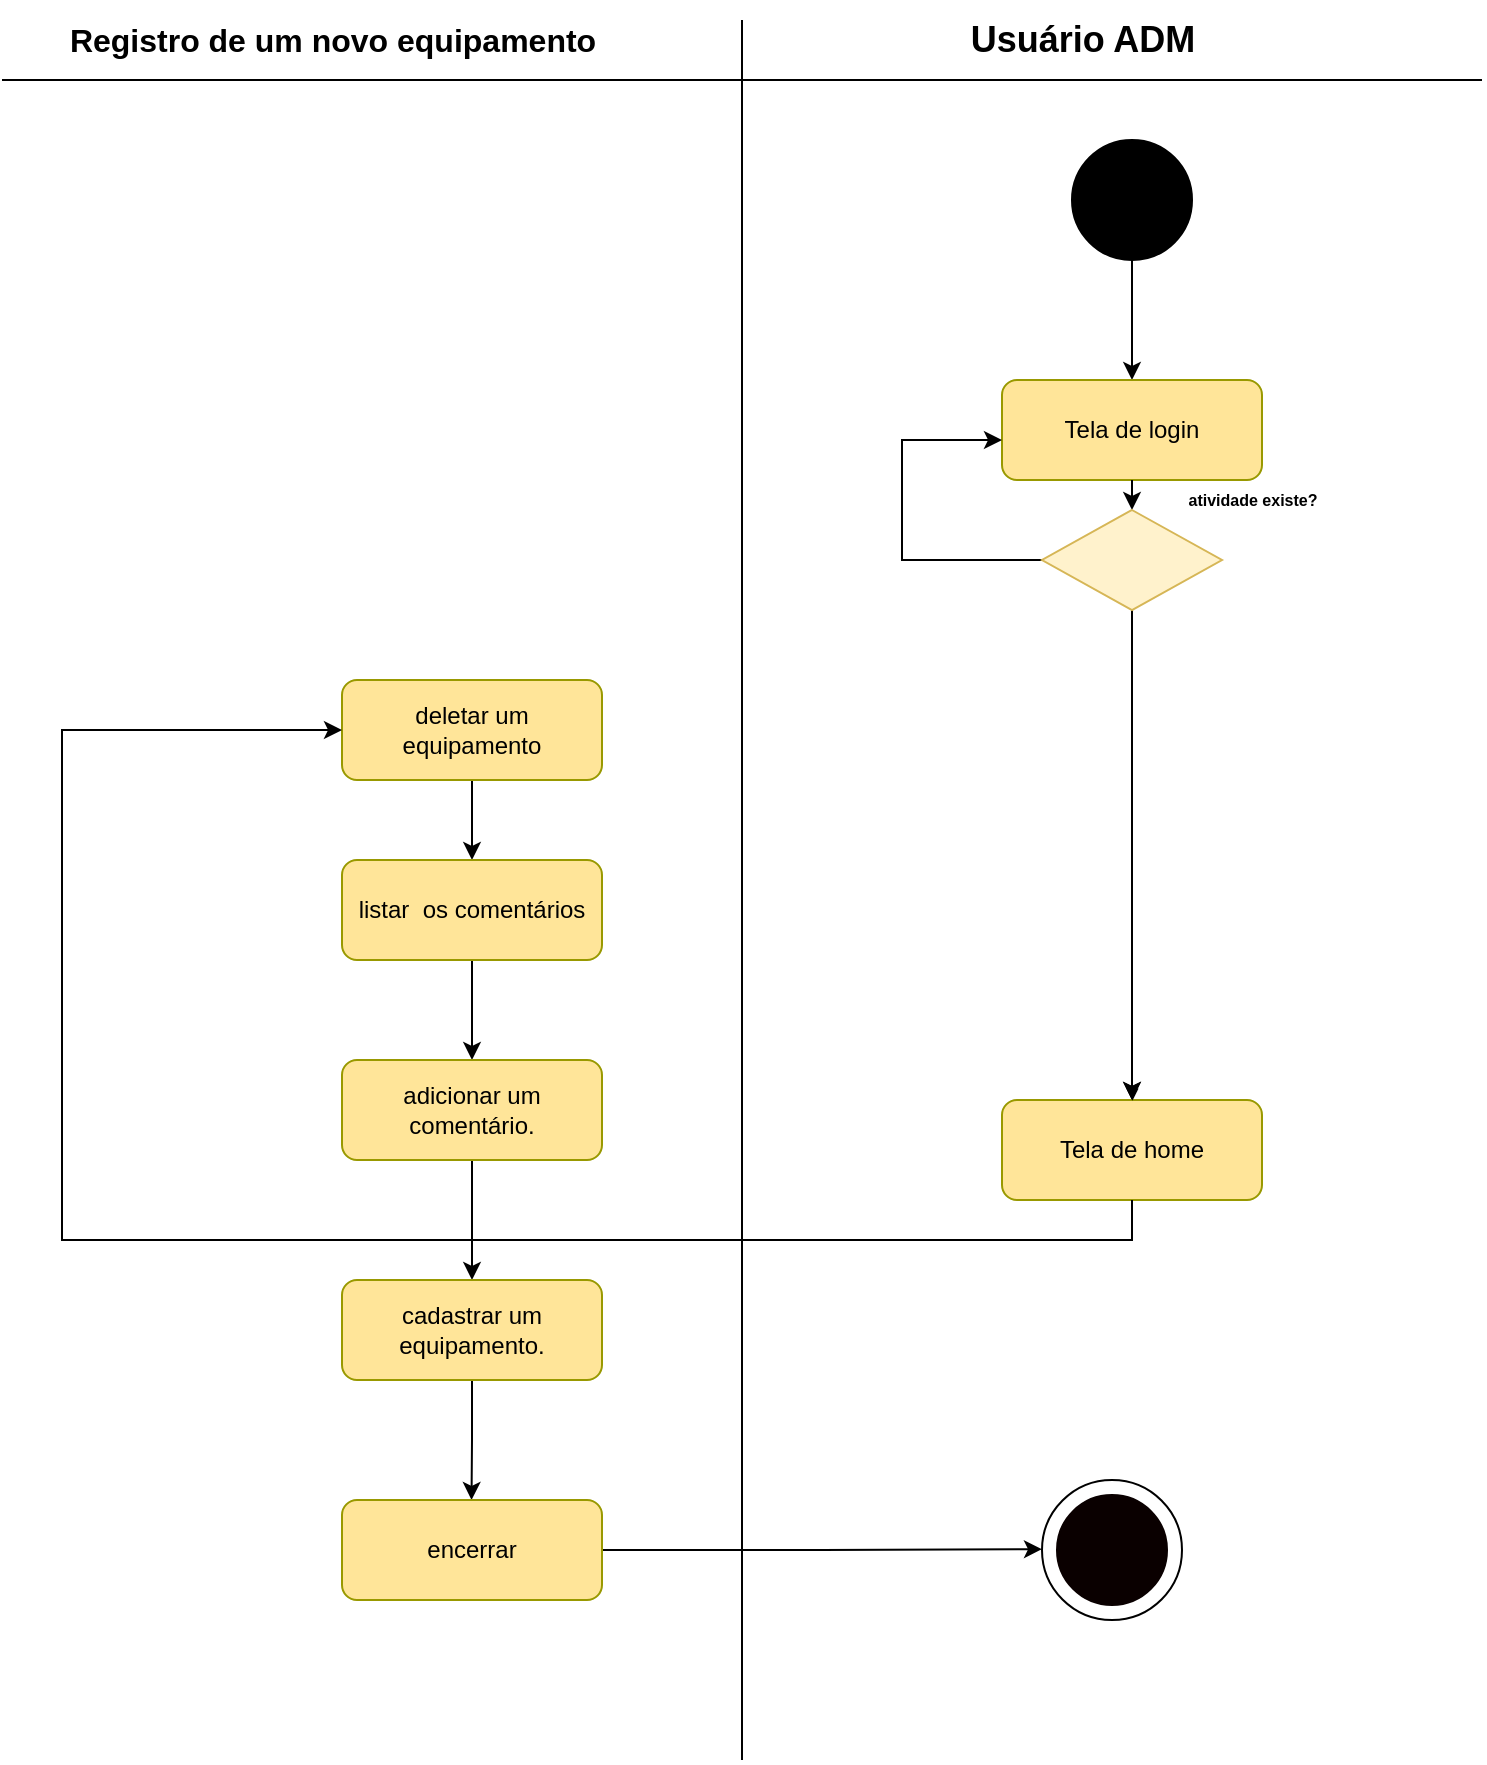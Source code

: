 <mxfile version="21.1.4" type="device">
  <diagram id="C5RBs43oDa-KdzZeNtuy" name="Page-1">
    <mxGraphModel dx="1434" dy="774" grid="1" gridSize="10" guides="1" tooltips="1" connect="1" arrows="1" fold="1" page="1" pageScale="1" pageWidth="827" pageHeight="1169" math="0" shadow="0">
      <root>
        <mxCell id="WIyWlLk6GJQsqaUBKTNV-0" />
        <mxCell id="WIyWlLk6GJQsqaUBKTNV-1" parent="WIyWlLk6GJQsqaUBKTNV-0" />
        <mxCell id="FR2SG5bf98K3dQZFKsS7-42" value="" style="endArrow=none;html=1;rounded=0;" edge="1" parent="WIyWlLk6GJQsqaUBKTNV-1">
          <mxGeometry width="50" height="50" relative="1" as="geometry">
            <mxPoint x="40" y="130" as="sourcePoint" />
            <mxPoint x="780" y="130" as="targetPoint" />
          </mxGeometry>
        </mxCell>
        <mxCell id="FR2SG5bf98K3dQZFKsS7-43" value="" style="endArrow=none;html=1;rounded=0;" edge="1" parent="WIyWlLk6GJQsqaUBKTNV-1">
          <mxGeometry width="50" height="50" relative="1" as="geometry">
            <mxPoint x="410" y="100" as="sourcePoint" />
            <mxPoint x="410" y="970" as="targetPoint" />
          </mxGeometry>
        </mxCell>
        <mxCell id="FR2SG5bf98K3dQZFKsS7-44" value="&lt;b&gt;&lt;font style=&quot;font-size: 18px;&quot;&gt;Usuário ADM&lt;/font&gt;&lt;/b&gt;" style="text;html=1;align=center;verticalAlign=middle;resizable=0;points=[];autosize=1;strokeColor=none;fillColor=none;" vertex="1" parent="WIyWlLk6GJQsqaUBKTNV-1">
          <mxGeometry x="510" y="90" width="140" height="40" as="geometry" />
        </mxCell>
        <mxCell id="FR2SG5bf98K3dQZFKsS7-45" value="&lt;b&gt;&lt;font style=&quot;font-size: 16px;&quot;&gt;Registro de um novo equipamento&lt;/font&gt;&lt;/b&gt;" style="text;html=1;align=center;verticalAlign=middle;resizable=0;points=[];autosize=1;strokeColor=none;fillColor=none;" vertex="1" parent="WIyWlLk6GJQsqaUBKTNV-1">
          <mxGeometry x="60" y="95" width="290" height="30" as="geometry" />
        </mxCell>
        <mxCell id="FR2SG5bf98K3dQZFKsS7-46" style="edgeStyle=orthogonalEdgeStyle;rounded=0;orthogonalLoop=1;jettySize=auto;html=1;exitX=0.5;exitY=1;exitDx=0;exitDy=0;strokeWidth=1;" edge="1" parent="WIyWlLk6GJQsqaUBKTNV-1" source="FR2SG5bf98K3dQZFKsS7-47">
          <mxGeometry relative="1" as="geometry">
            <mxPoint x="605" y="280" as="targetPoint" />
          </mxGeometry>
        </mxCell>
        <mxCell id="FR2SG5bf98K3dQZFKsS7-47" value="" style="ellipse;whiteSpace=wrap;html=1;aspect=fixed;fillColor=#000000;" vertex="1" parent="WIyWlLk6GJQsqaUBKTNV-1">
          <mxGeometry x="575" y="160" width="60" height="60" as="geometry" />
        </mxCell>
        <mxCell id="FR2SG5bf98K3dQZFKsS7-48" style="edgeStyle=orthogonalEdgeStyle;rounded=0;orthogonalLoop=1;jettySize=auto;html=1;exitX=0.5;exitY=1;exitDx=0;exitDy=0;strokeWidth=1;entryX=0.5;entryY=0;entryDx=0;entryDy=0;" edge="1" parent="WIyWlLk6GJQsqaUBKTNV-1" source="FR2SG5bf98K3dQZFKsS7-81" target="FR2SG5bf98K3dQZFKsS7-52">
          <mxGeometry relative="1" as="geometry">
            <mxPoint x="605.353" y="470" as="targetPoint" />
          </mxGeometry>
        </mxCell>
        <mxCell id="FR2SG5bf98K3dQZFKsS7-50" value="Tela de login" style="rounded=1;whiteSpace=wrap;html=1;perimeterSpacing=0;strokeColor=#999900;fillColor=#FFE599;" vertex="1" parent="WIyWlLk6GJQsqaUBKTNV-1">
          <mxGeometry x="540" y="280" width="130" height="50" as="geometry" />
        </mxCell>
        <mxCell id="FR2SG5bf98K3dQZFKsS7-52" value="Tela de home" style="rounded=1;whiteSpace=wrap;html=1;perimeterSpacing=0;strokeColor=#999900;fillColor=#FFE599;" vertex="1" parent="WIyWlLk6GJQsqaUBKTNV-1">
          <mxGeometry x="540" y="640" width="130" height="50" as="geometry" />
        </mxCell>
        <mxCell id="FR2SG5bf98K3dQZFKsS7-54" style="edgeStyle=orthogonalEdgeStyle;rounded=0;orthogonalLoop=1;jettySize=auto;html=1;exitX=0.5;exitY=1;exitDx=0;exitDy=0;entryX=0.5;entryY=0;entryDx=0;entryDy=0;strokeWidth=1;" edge="1" parent="WIyWlLk6GJQsqaUBKTNV-1" source="FR2SG5bf98K3dQZFKsS7-55" target="FR2SG5bf98K3dQZFKsS7-57">
          <mxGeometry relative="1" as="geometry" />
        </mxCell>
        <mxCell id="FR2SG5bf98K3dQZFKsS7-55" value="deletar um equipamento" style="rounded=1;whiteSpace=wrap;html=1;perimeterSpacing=0;strokeColor=#999900;fillColor=#FFE599;" vertex="1" parent="WIyWlLk6GJQsqaUBKTNV-1">
          <mxGeometry x="210" y="430" width="130" height="50" as="geometry" />
        </mxCell>
        <mxCell id="FR2SG5bf98K3dQZFKsS7-56" style="edgeStyle=orthogonalEdgeStyle;rounded=0;orthogonalLoop=1;jettySize=auto;html=1;exitX=0.5;exitY=1;exitDx=0;exitDy=0;entryX=0.5;entryY=0;entryDx=0;entryDy=0;strokeWidth=1;" edge="1" parent="WIyWlLk6GJQsqaUBKTNV-1" source="FR2SG5bf98K3dQZFKsS7-57" target="FR2SG5bf98K3dQZFKsS7-59">
          <mxGeometry relative="1" as="geometry" />
        </mxCell>
        <mxCell id="FR2SG5bf98K3dQZFKsS7-57" value="listar&amp;nbsp; os comentários" style="rounded=1;whiteSpace=wrap;html=1;perimeterSpacing=0;strokeColor=#999900;fillColor=#FFE599;" vertex="1" parent="WIyWlLk6GJQsqaUBKTNV-1">
          <mxGeometry x="210" y="520" width="130" height="50" as="geometry" />
        </mxCell>
        <mxCell id="FR2SG5bf98K3dQZFKsS7-58" style="edgeStyle=orthogonalEdgeStyle;rounded=0;orthogonalLoop=1;jettySize=auto;html=1;exitX=0.5;exitY=1;exitDx=0;exitDy=0;entryX=0.5;entryY=0;entryDx=0;entryDy=0;strokeWidth=1;" edge="1" parent="WIyWlLk6GJQsqaUBKTNV-1" source="FR2SG5bf98K3dQZFKsS7-59" target="FR2SG5bf98K3dQZFKsS7-73">
          <mxGeometry relative="1" as="geometry" />
        </mxCell>
        <mxCell id="FR2SG5bf98K3dQZFKsS7-59" value="adicionar um comentário." style="rounded=1;whiteSpace=wrap;html=1;perimeterSpacing=0;strokeColor=#999900;fillColor=#FFE599;" vertex="1" parent="WIyWlLk6GJQsqaUBKTNV-1">
          <mxGeometry x="210" y="620" width="130" height="50" as="geometry" />
        </mxCell>
        <mxCell id="FR2SG5bf98K3dQZFKsS7-60" style="edgeStyle=orthogonalEdgeStyle;rounded=0;orthogonalLoop=1;jettySize=auto;html=1;exitX=0.5;exitY=1;exitDx=0;exitDy=0;entryX=0.5;entryY=0;entryDx=0;entryDy=0;strokeWidth=0;" edge="1" parent="WIyWlLk6GJQsqaUBKTNV-1">
          <mxGeometry relative="1" as="geometry">
            <mxPoint x="605" y="610" as="sourcePoint" />
            <mxPoint x="605" y="640" as="targetPoint" />
          </mxGeometry>
        </mxCell>
        <mxCell id="FR2SG5bf98K3dQZFKsS7-61" style="edgeStyle=orthogonalEdgeStyle;rounded=0;orthogonalLoop=1;jettySize=auto;html=1;exitX=0.5;exitY=1;exitDx=0;exitDy=0;entryX=0.5;entryY=0;entryDx=0;entryDy=0;" edge="1" parent="WIyWlLk6GJQsqaUBKTNV-1">
          <mxGeometry relative="1" as="geometry">
            <mxPoint x="605" y="610" as="sourcePoint" />
            <mxPoint x="605" y="640" as="targetPoint" />
          </mxGeometry>
        </mxCell>
        <mxCell id="FR2SG5bf98K3dQZFKsS7-63" style="edgeStyle=orthogonalEdgeStyle;rounded=0;orthogonalLoop=1;jettySize=auto;html=1;exitX=0.5;exitY=1;exitDx=0;exitDy=0;entryX=0;entryY=0.5;entryDx=0;entryDy=0;" edge="1" parent="WIyWlLk6GJQsqaUBKTNV-1" target="FR2SG5bf98K3dQZFKsS7-55">
          <mxGeometry relative="1" as="geometry">
            <mxPoint x="100" y="550" as="targetPoint" />
            <Array as="points">
              <mxPoint x="605" y="710" />
              <mxPoint x="70" y="710" />
              <mxPoint x="70" y="455" />
            </Array>
            <mxPoint x="605" y="690" as="sourcePoint" />
          </mxGeometry>
        </mxCell>
        <mxCell id="FR2SG5bf98K3dQZFKsS7-66" value="&lt;b style=&quot;font-size: 8px;&quot;&gt;atividade existe?&lt;/b&gt;" style="text;html=1;align=center;verticalAlign=middle;resizable=0;points=[];autosize=1;strokeColor=none;fillColor=none;fontSize=8;" vertex="1" parent="WIyWlLk6GJQsqaUBKTNV-1">
          <mxGeometry x="620" y="330" width="90" height="20" as="geometry" />
        </mxCell>
        <mxCell id="FR2SG5bf98K3dQZFKsS7-69" value="" style="ellipse;whiteSpace=wrap;html=1;aspect=fixed;" vertex="1" parent="WIyWlLk6GJQsqaUBKTNV-1">
          <mxGeometry x="560" y="830" width="70" height="70" as="geometry" />
        </mxCell>
        <mxCell id="FR2SG5bf98K3dQZFKsS7-70" value="" style="ellipse;whiteSpace=wrap;html=1;aspect=fixed;strokeColor=#0A0000;fillColor=#0A0000;" vertex="1" parent="WIyWlLk6GJQsqaUBKTNV-1">
          <mxGeometry x="567.5" y="837.5" width="55" height="55" as="geometry" />
        </mxCell>
        <mxCell id="FR2SG5bf98K3dQZFKsS7-71" style="edgeStyle=orthogonalEdgeStyle;rounded=0;orthogonalLoop=1;jettySize=auto;html=1;exitX=0.5;exitY=1;exitDx=0;exitDy=0;" edge="1" parent="WIyWlLk6GJQsqaUBKTNV-1" source="FR2SG5bf98K3dQZFKsS7-73">
          <mxGeometry relative="1" as="geometry">
            <mxPoint x="274.765" y="840" as="targetPoint" />
          </mxGeometry>
        </mxCell>
        <mxCell id="FR2SG5bf98K3dQZFKsS7-73" value="cadastrar um equipamento." style="rounded=1;whiteSpace=wrap;html=1;perimeterSpacing=0;strokeColor=#999900;fillColor=#FFE599;" vertex="1" parent="WIyWlLk6GJQsqaUBKTNV-1">
          <mxGeometry x="210" y="730" width="130" height="50" as="geometry" />
        </mxCell>
        <mxCell id="FR2SG5bf98K3dQZFKsS7-74" style="edgeStyle=orthogonalEdgeStyle;rounded=0;orthogonalLoop=1;jettySize=auto;html=1;exitX=1;exitY=0.5;exitDx=0;exitDy=0;" edge="1" parent="WIyWlLk6GJQsqaUBKTNV-1" source="FR2SG5bf98K3dQZFKsS7-75">
          <mxGeometry relative="1" as="geometry">
            <mxPoint x="560" y="864.588" as="targetPoint" />
          </mxGeometry>
        </mxCell>
        <mxCell id="FR2SG5bf98K3dQZFKsS7-75" value="encerrar" style="rounded=1;whiteSpace=wrap;html=1;perimeterSpacing=0;strokeColor=#999900;fillColor=#FFE599;" vertex="1" parent="WIyWlLk6GJQsqaUBKTNV-1">
          <mxGeometry x="210" y="840" width="130" height="50" as="geometry" />
        </mxCell>
        <mxCell id="FR2SG5bf98K3dQZFKsS7-79" value="" style="edgeStyle=orthogonalEdgeStyle;rounded=0;orthogonalLoop=1;jettySize=auto;html=1;exitX=0.5;exitY=1;exitDx=0;exitDy=0;strokeWidth=1;entryX=0.5;entryY=0;entryDx=0;entryDy=0;" edge="1" parent="WIyWlLk6GJQsqaUBKTNV-1" source="FR2SG5bf98K3dQZFKsS7-50" target="FR2SG5bf98K3dQZFKsS7-81">
          <mxGeometry relative="1" as="geometry">
            <mxPoint x="605" y="430" as="targetPoint" />
            <mxPoint x="605" y="330" as="sourcePoint" />
          </mxGeometry>
        </mxCell>
        <mxCell id="FR2SG5bf98K3dQZFKsS7-80" style="edgeStyle=orthogonalEdgeStyle;rounded=0;orthogonalLoop=1;jettySize=auto;html=1;exitX=0;exitY=0.5;exitDx=0;exitDy=0;" edge="1" parent="WIyWlLk6GJQsqaUBKTNV-1" source="FR2SG5bf98K3dQZFKsS7-81">
          <mxGeometry relative="1" as="geometry">
            <mxPoint x="540" y="310" as="targetPoint" />
            <Array as="points">
              <mxPoint x="490" y="370" />
              <mxPoint x="490" y="310" />
              <mxPoint x="540" y="310" />
            </Array>
          </mxGeometry>
        </mxCell>
        <mxCell id="FR2SG5bf98K3dQZFKsS7-81" value="" style="rhombus;whiteSpace=wrap;html=1;fillColor=#fff2cc;strokeColor=#d6b656;" vertex="1" parent="WIyWlLk6GJQsqaUBKTNV-1">
          <mxGeometry x="560" y="345" width="90" height="50" as="geometry" />
        </mxCell>
      </root>
    </mxGraphModel>
  </diagram>
</mxfile>
